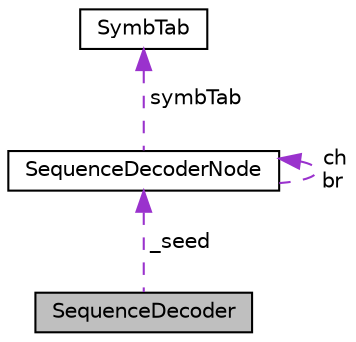 digraph "SequenceDecoder"
{
  edge [fontname="Helvetica",fontsize="10",labelfontname="Helvetica",labelfontsize="10"];
  node [fontname="Helvetica",fontsize="10",shape=record];
  Node1 [label="SequenceDecoder",height=0.2,width=0.4,color="black", fillcolor="grey75", style="filled" fontcolor="black"];
  Node2 -> Node1 [dir="back",color="darkorchid3",fontsize="10",style="dashed",label=" _seed" ,fontname="Helvetica"];
  Node2 [label="SequenceDecoderNode",height=0.2,width=0.4,color="black", fillcolor="white", style="filled",URL="$structSequenceDecoderNode.html"];
  Node3 -> Node2 [dir="back",color="darkorchid3",fontsize="10",style="dashed",label=" symbTab" ,fontname="Helvetica"];
  Node3 [label="SymbTab",height=0.2,width=0.4,color="black", fillcolor="white", style="filled",URL="$classSymbTab.html"];
  Node2 -> Node2 [dir="back",color="darkorchid3",fontsize="10",style="dashed",label=" ch\nbr" ,fontname="Helvetica"];
}
